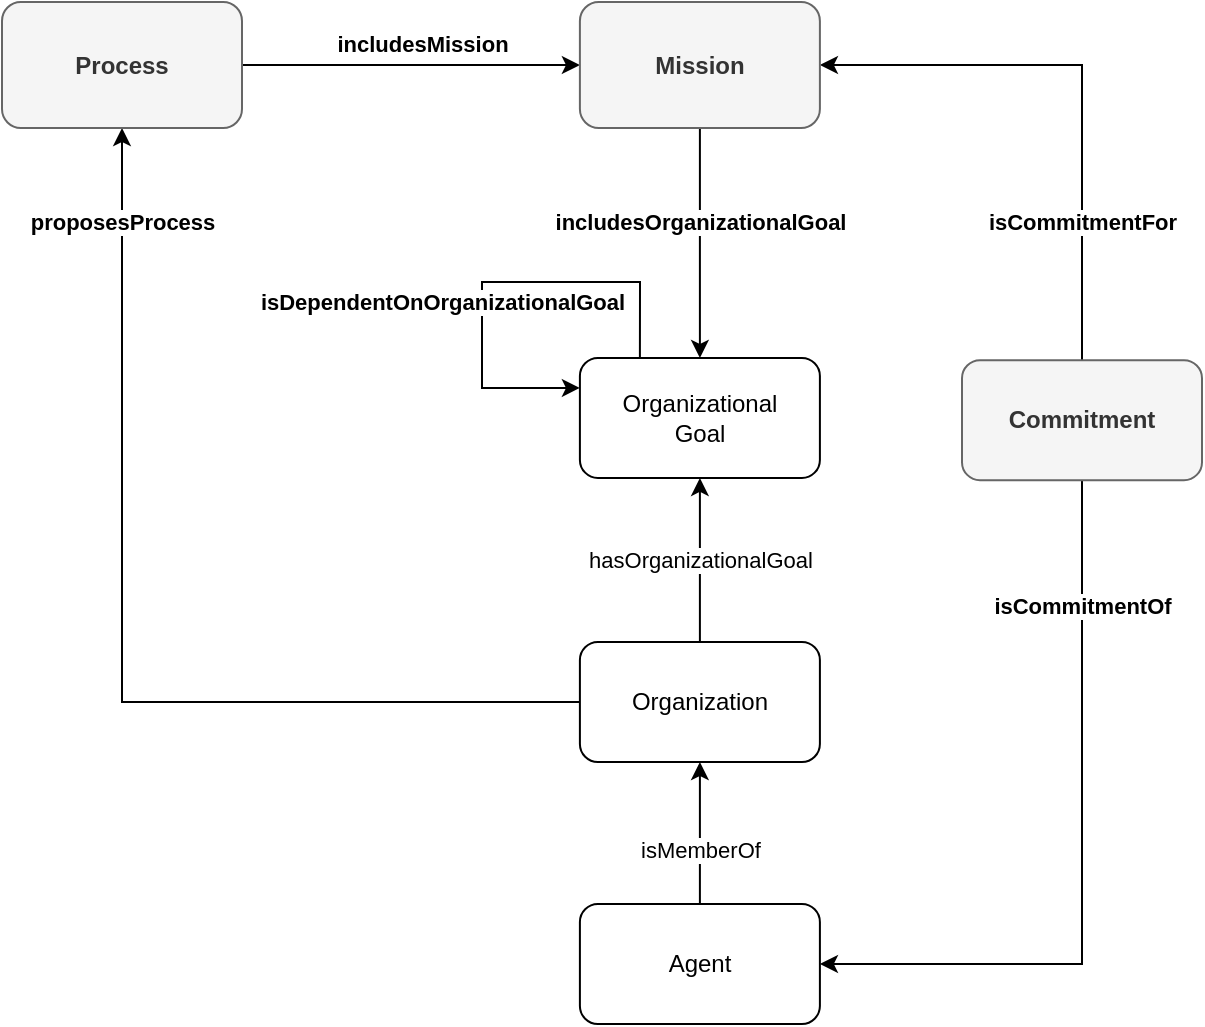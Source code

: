 <mxfile version="24.3.1" type="device">
  <diagram name="Coordinate Activities" id="acWJo98h7fNuPjzZlowo">
    <mxGraphModel dx="1389" dy="781" grid="1" gridSize="10" guides="1" tooltips="1" connect="1" arrows="1" fold="1" page="1" pageScale="1" pageWidth="1169" pageHeight="827" math="0" shadow="0">
      <root>
        <mxCell id="f8HQ2Z-2ZMYxu9SkNDi4-0" />
        <mxCell id="f8HQ2Z-2ZMYxu9SkNDi4-1" parent="f8HQ2Z-2ZMYxu9SkNDi4-0" />
        <mxCell id="f8HQ2Z-2ZMYxu9SkNDi4-2" value="isMemberOf" style="edgeStyle=orthogonalEdgeStyle;rounded=0;orthogonalLoop=1;jettySize=auto;html=1;exitX=0.5;exitY=1;exitDx=0;exitDy=0;entryX=0.5;entryY=0;entryDx=0;entryDy=0;startArrow=classic;startFill=1;endArrow=none;endFill=0;" parent="f8HQ2Z-2ZMYxu9SkNDi4-1" source="f8HQ2Z-2ZMYxu9SkNDi4-5" target="f8HQ2Z-2ZMYxu9SkNDi4-8" edge="1">
          <mxGeometry x="0.239" relative="1" as="geometry">
            <Array as="points" />
            <mxPoint as="offset" />
          </mxGeometry>
        </mxCell>
        <mxCell id="nx1w83lzGUr-IBolrF-R-0" value="proposesProcess" style="edgeStyle=orthogonalEdgeStyle;rounded=0;orthogonalLoop=1;jettySize=auto;html=1;exitX=0;exitY=0.5;exitDx=0;exitDy=0;fontStyle=1" parent="f8HQ2Z-2ZMYxu9SkNDi4-1" source="f8HQ2Z-2ZMYxu9SkNDi4-5" target="iYwHrJkxtoeoVUhAuR5K-0" edge="1">
          <mxGeometry x="0.818" relative="1" as="geometry">
            <mxPoint as="offset" />
          </mxGeometry>
        </mxCell>
        <mxCell id="f8HQ2Z-2ZMYxu9SkNDi4-5" value="Organization" style="rounded=1;whiteSpace=wrap;html=1;" parent="f8HQ2Z-2ZMYxu9SkNDi4-1" vertex="1">
          <mxGeometry x="508.95" y="400" width="120" height="60" as="geometry" />
        </mxCell>
        <mxCell id="f8HQ2Z-2ZMYxu9SkNDi4-6" style="edgeStyle=orthogonalEdgeStyle;rounded=0;orthogonalLoop=1;jettySize=auto;html=1;exitX=1;exitY=0.5;exitDx=0;exitDy=0;entryX=0.5;entryY=1;entryDx=0;entryDy=0;startArrow=classic;startFill=1;endArrow=none;endFill=0;fontStyle=0" parent="f8HQ2Z-2ZMYxu9SkNDi4-1" source="f8HQ2Z-2ZMYxu9SkNDi4-8" target="raUZY-D3ayaigZOZX4MU-0" edge="1">
          <mxGeometry relative="1" as="geometry">
            <Array as="points">
              <mxPoint x="760" y="561" />
            </Array>
          </mxGeometry>
        </mxCell>
        <mxCell id="f8HQ2Z-2ZMYxu9SkNDi4-7" value="&lt;span style=&quot;&quot;&gt;&lt;b&gt;isCommitmentOf&lt;/b&gt;&lt;/span&gt;" style="edgeLabel;html=1;align=center;verticalAlign=middle;resizable=0;points=[];fontStyle=0" parent="f8HQ2Z-2ZMYxu9SkNDi4-6" vertex="1" connectable="0">
          <mxGeometry x="0.144" relative="1" as="geometry">
            <mxPoint y="-97" as="offset" />
          </mxGeometry>
        </mxCell>
        <mxCell id="f8HQ2Z-2ZMYxu9SkNDi4-8" value="Agent" style="rounded=1;whiteSpace=wrap;html=1;" parent="f8HQ2Z-2ZMYxu9SkNDi4-1" vertex="1">
          <mxGeometry x="508.95" y="531.0" width="120" height="60" as="geometry" />
        </mxCell>
        <mxCell id="f8HQ2Z-2ZMYxu9SkNDi4-12" value="hasOrganizationalGoal" style="endArrow=none;html=1;rounded=0;startArrow=classic;startFill=1;endFill=0;exitX=0.5;exitY=1;exitDx=0;exitDy=0;entryX=0.5;entryY=0;entryDx=0;entryDy=0;fontStyle=0" parent="f8HQ2Z-2ZMYxu9SkNDi4-1" source="f8HQ2Z-2ZMYxu9SkNDi4-13" target="f8HQ2Z-2ZMYxu9SkNDi4-5" edge="1">
          <mxGeometry width="50" height="50" relative="1" as="geometry">
            <mxPoint x="427.95" y="470.46" as="sourcePoint" />
            <mxPoint x="547.95" y="545.96" as="targetPoint" />
          </mxGeometry>
        </mxCell>
        <mxCell id="f8HQ2Z-2ZMYxu9SkNDi4-13" value="Organizational&lt;br&gt;Goal" style="rounded=1;whiteSpace=wrap;html=1;fontStyle=0;" parent="f8HQ2Z-2ZMYxu9SkNDi4-1" vertex="1">
          <mxGeometry x="508.95" y="257.96" width="120" height="60" as="geometry" />
        </mxCell>
        <mxCell id="f8HQ2Z-2ZMYxu9SkNDi4-15" value="isDependentOnOrganizationalGoal" style="edgeStyle=orthogonalEdgeStyle;rounded=0;orthogonalLoop=1;jettySize=auto;html=1;exitX=0.25;exitY=0;exitDx=0;exitDy=0;entryX=0;entryY=0.25;entryDx=0;entryDy=0;fontStyle=1" parent="f8HQ2Z-2ZMYxu9SkNDi4-1" source="f8HQ2Z-2ZMYxu9SkNDi4-13" target="f8HQ2Z-2ZMYxu9SkNDi4-13" edge="1">
          <mxGeometry x="0.16" y="-20" relative="1" as="geometry">
            <Array as="points">
              <mxPoint x="539" y="220" />
              <mxPoint x="460" y="220" />
              <mxPoint x="460" y="273" />
            </Array>
            <mxPoint as="offset" />
          </mxGeometry>
        </mxCell>
        <mxCell id="f8HQ2Z-2ZMYxu9SkNDi4-18" style="edgeStyle=orthogonalEdgeStyle;rounded=0;orthogonalLoop=1;jettySize=auto;html=1;exitX=0.5;exitY=1;exitDx=0;exitDy=0;entryX=0.5;entryY=0;entryDx=0;entryDy=0;" parent="f8HQ2Z-2ZMYxu9SkNDi4-1" source="f8HQ2Z-2ZMYxu9SkNDi4-22" target="f8HQ2Z-2ZMYxu9SkNDi4-13" edge="1">
          <mxGeometry relative="1" as="geometry">
            <mxPoint x="860" y="112" as="targetPoint" />
          </mxGeometry>
        </mxCell>
        <mxCell id="f8HQ2Z-2ZMYxu9SkNDi4-19" value="&lt;b&gt;includesOrganizationalGoal&lt;/b&gt;" style="edgeLabel;html=1;align=center;verticalAlign=middle;resizable=0;points=[];" parent="f8HQ2Z-2ZMYxu9SkNDi4-18" vertex="1" connectable="0">
          <mxGeometry x="0.269" y="1" relative="1" as="geometry">
            <mxPoint x="-1" y="-26" as="offset" />
          </mxGeometry>
        </mxCell>
        <mxCell id="raUZY-D3ayaigZOZX4MU-1" value="isCommitmentFor" style="edgeStyle=orthogonalEdgeStyle;rounded=0;orthogonalLoop=1;jettySize=auto;html=1;exitX=1;exitY=0.5;exitDx=0;exitDy=0;entryX=0.5;entryY=0;entryDx=0;entryDy=0;startArrow=classic;startFill=1;endArrow=none;endFill=0;fontStyle=1" parent="f8HQ2Z-2ZMYxu9SkNDi4-1" source="f8HQ2Z-2ZMYxu9SkNDi4-22" target="raUZY-D3ayaigZOZX4MU-0" edge="1">
          <mxGeometry x="0.504" relative="1" as="geometry">
            <mxPoint as="offset" />
          </mxGeometry>
        </mxCell>
        <mxCell id="SpEUalsNwW3Sw5gyyWJI-1" value="includesMission" style="edgeStyle=orthogonalEdgeStyle;rounded=0;orthogonalLoop=1;jettySize=auto;html=1;exitX=1;exitY=0.5;exitDx=0;exitDy=0;entryX=0;entryY=0.5;entryDx=0;entryDy=0;fontStyle=1" parent="f8HQ2Z-2ZMYxu9SkNDi4-1" source="iYwHrJkxtoeoVUhAuR5K-0" target="f8HQ2Z-2ZMYxu9SkNDi4-22" edge="1">
          <mxGeometry x="0.065" y="11" relative="1" as="geometry">
            <mxPoint as="offset" />
          </mxGeometry>
        </mxCell>
        <mxCell id="f8HQ2Z-2ZMYxu9SkNDi4-22" value="&lt;span style=&quot;&quot;&gt;&lt;b&gt;Mission&lt;/b&gt;&lt;/span&gt;" style="rounded=1;whiteSpace=wrap;html=1;fontSize=12;fontStyle=0;fillColor=#f5f5f5;fontColor=#333333;strokeColor=#666666;" parent="f8HQ2Z-2ZMYxu9SkNDi4-1" vertex="1">
          <mxGeometry x="508.95" y="80.0" width="120" height="63" as="geometry" />
        </mxCell>
        <mxCell id="raUZY-D3ayaigZOZX4MU-0" value="Commitment" style="rounded=1;whiteSpace=wrap;html=1;fontStyle=1;fillColor=#f5f5f5;fontColor=#333333;strokeColor=#666666;" parent="f8HQ2Z-2ZMYxu9SkNDi4-1" vertex="1">
          <mxGeometry x="700" y="259.09" width="120" height="60" as="geometry" />
        </mxCell>
        <mxCell id="iYwHrJkxtoeoVUhAuR5K-0" value="&lt;span style=&quot;&quot;&gt;&lt;b&gt;Process&lt;/b&gt;&lt;/span&gt;" style="rounded=1;whiteSpace=wrap;html=1;fontSize=12;fontStyle=0;fillColor=#f5f5f5;fontColor=#333333;strokeColor=#666666;" parent="f8HQ2Z-2ZMYxu9SkNDi4-1" vertex="1">
          <mxGeometry x="220.0" y="80.0" width="120" height="63" as="geometry" />
        </mxCell>
      </root>
    </mxGraphModel>
  </diagram>
</mxfile>
